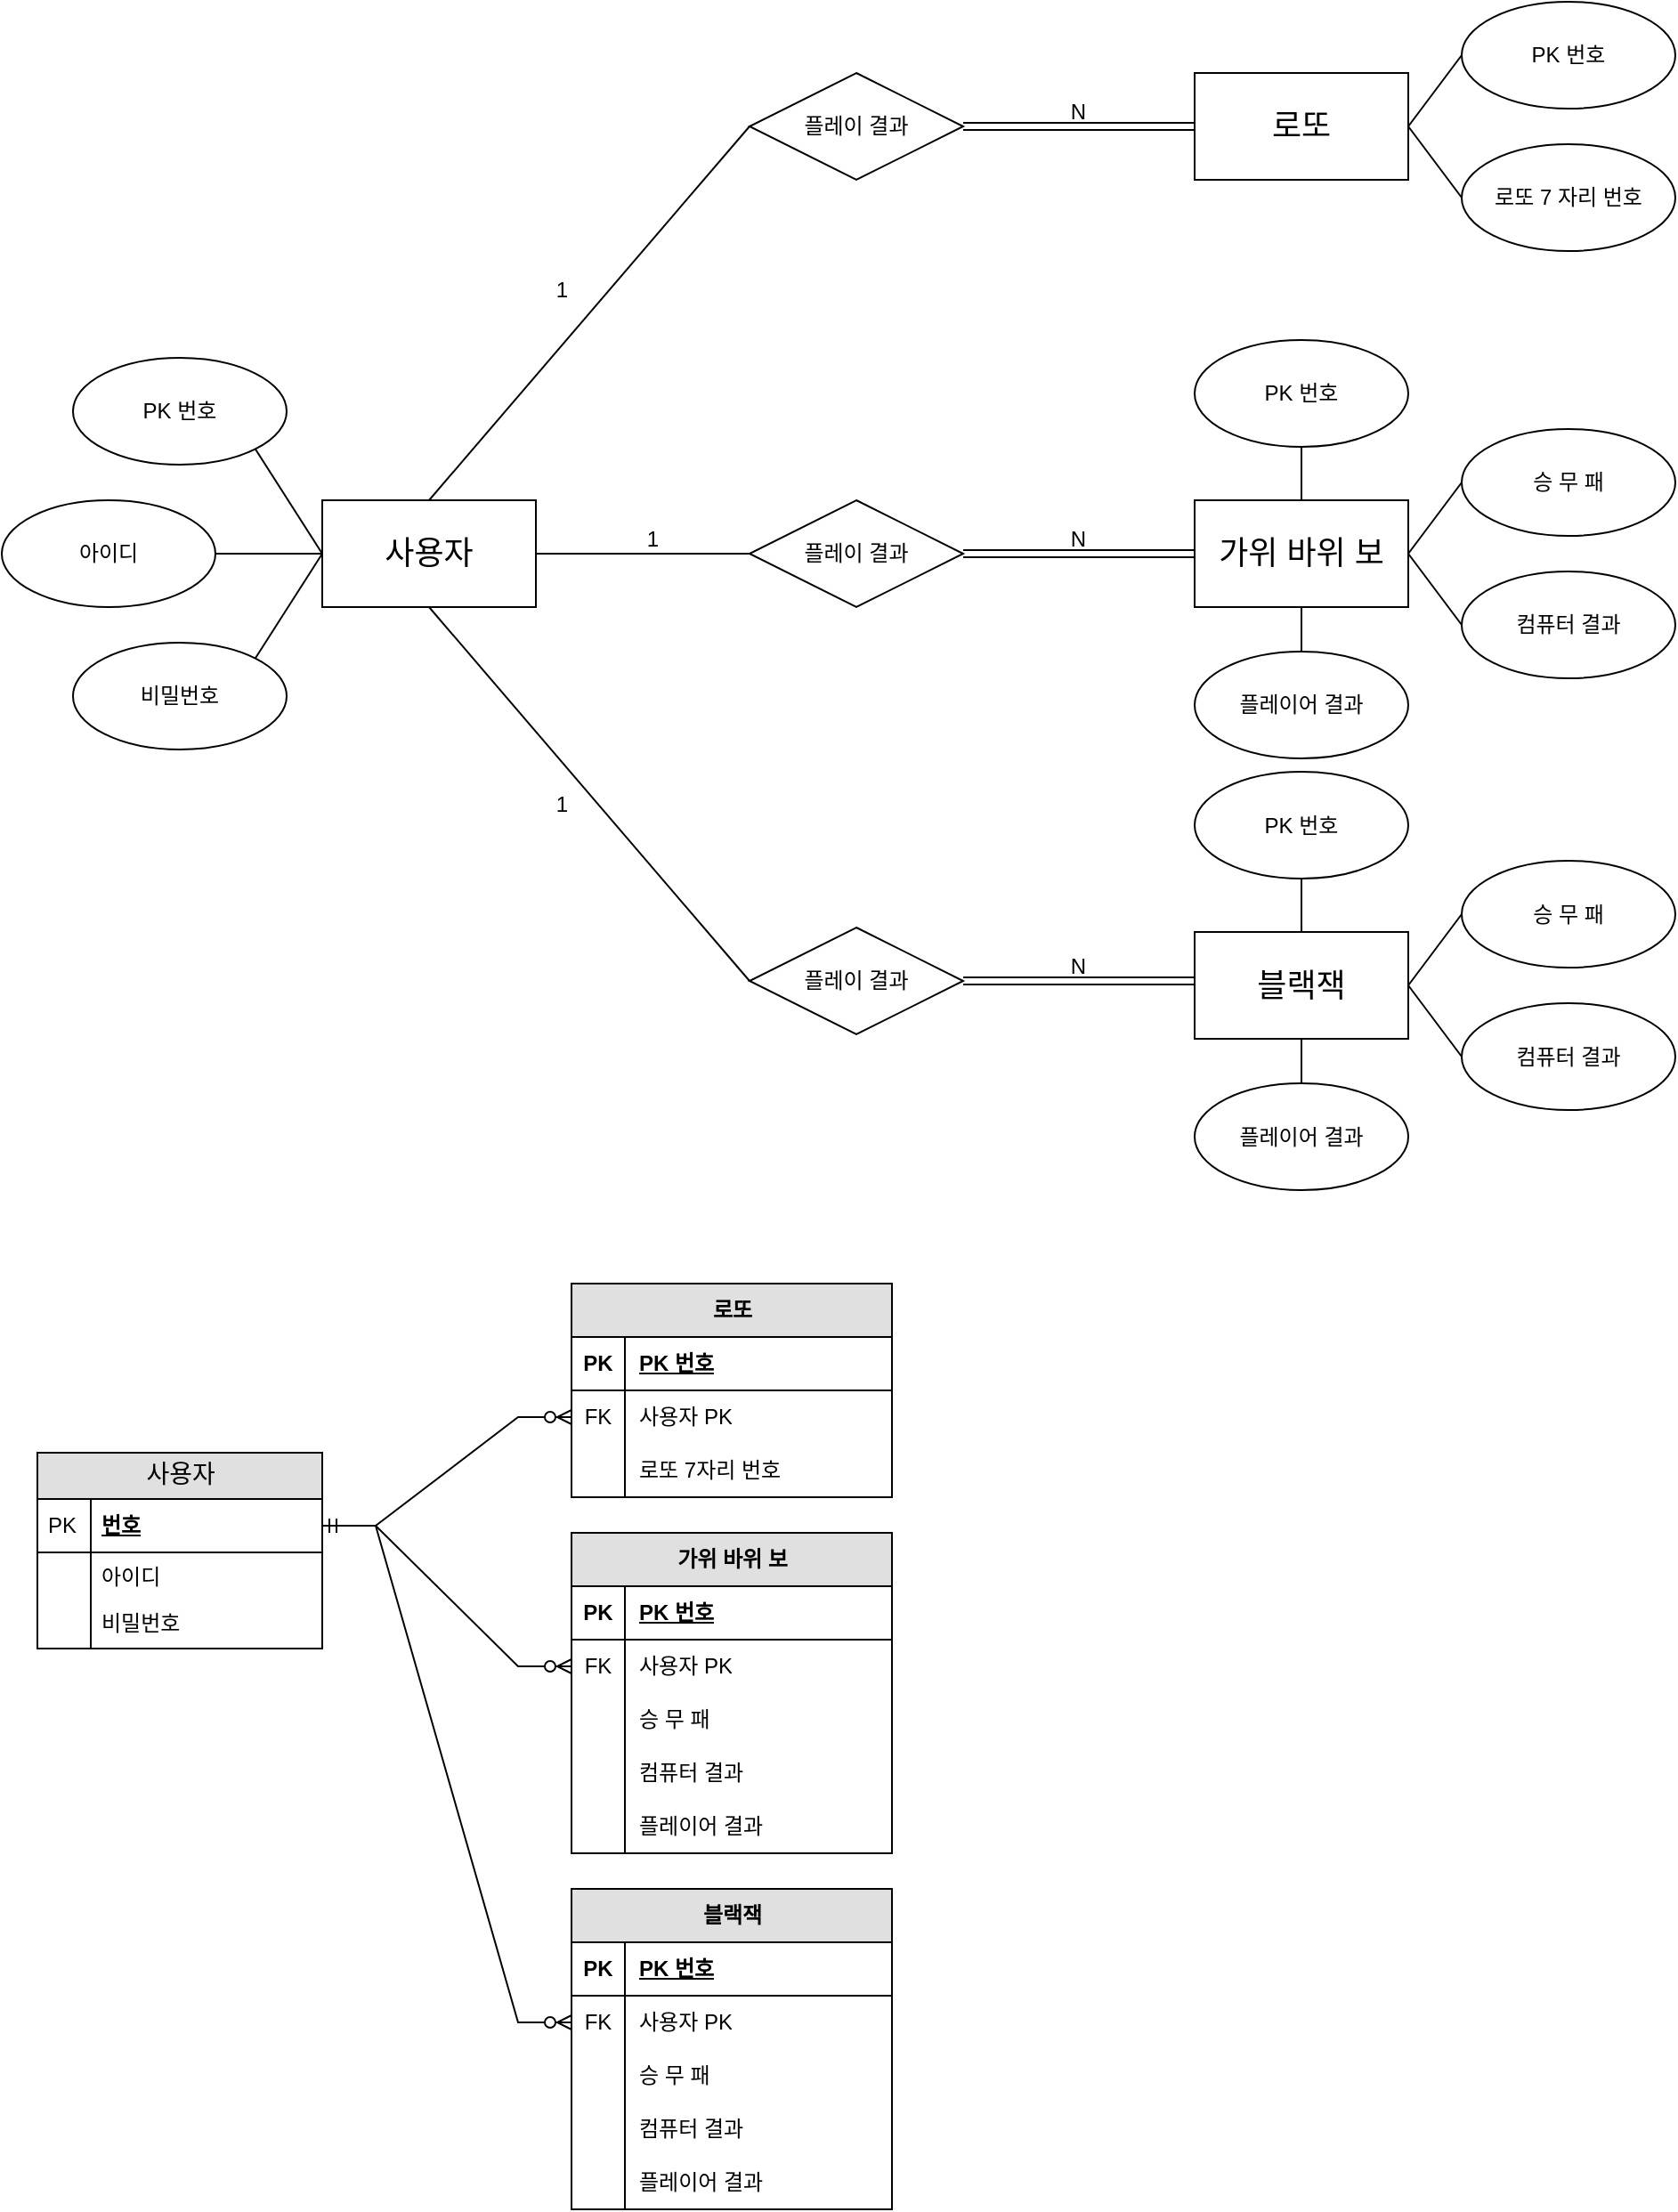 <mxfile version="26.0.16">
  <diagram name="Page-1" id="e56a1550-8fbb-45ad-956c-1786394a9013">
    <mxGraphModel dx="2963" dy="1637" grid="1" gridSize="10" guides="1" tooltips="1" connect="1" arrows="1" fold="1" page="1" pageScale="1" pageWidth="1100" pageHeight="850" background="none" math="0" shadow="0">
      <root>
        <mxCell id="0" />
        <mxCell id="1" parent="0" />
        <mxCell id="2e49270ec7c68f3f-30" value="사용자" style="swimlane;html=1;fontStyle=0;childLayout=stackLayout;horizontal=1;startSize=26;fillColor=#e0e0e0;horizontalStack=0;resizeParent=1;resizeLast=0;collapsible=1;marginBottom=0;swimlaneFillColor=#ffffff;align=center;rounded=0;shadow=0;comic=0;labelBackgroundColor=none;strokeWidth=1;fontFamily=Verdana;fontSize=14" parent="1" vertex="1">
          <mxGeometry x="80" y="895" width="160" height="110" as="geometry" />
        </mxCell>
        <mxCell id="2e49270ec7c68f3f-31" value="번호" style="shape=partialRectangle;top=0;left=0;right=0;bottom=1;html=1;align=left;verticalAlign=middle;fillColor=none;spacingLeft=34;spacingRight=4;whiteSpace=wrap;overflow=hidden;rotatable=0;points=[[0,0.5],[1,0.5]];portConstraint=eastwest;dropTarget=0;fontStyle=5;" parent="2e49270ec7c68f3f-30" vertex="1">
          <mxGeometry y="26" width="160" height="30" as="geometry" />
        </mxCell>
        <mxCell id="2e49270ec7c68f3f-32" value="PK" style="shape=partialRectangle;top=0;left=0;bottom=0;html=1;fillColor=none;align=left;verticalAlign=middle;spacingLeft=4;spacingRight=4;whiteSpace=wrap;overflow=hidden;rotatable=0;points=[];portConstraint=eastwest;part=1;" parent="2e49270ec7c68f3f-31" vertex="1" connectable="0">
          <mxGeometry width="30" height="30" as="geometry" />
        </mxCell>
        <mxCell id="2e49270ec7c68f3f-33" value="아이디" style="shape=partialRectangle;top=0;left=0;right=0;bottom=0;html=1;align=left;verticalAlign=top;fillColor=none;spacingLeft=34;spacingRight=4;whiteSpace=wrap;overflow=hidden;rotatable=0;points=[[0,0.5],[1,0.5]];portConstraint=eastwest;dropTarget=0;" parent="2e49270ec7c68f3f-30" vertex="1">
          <mxGeometry y="56" width="160" height="26" as="geometry" />
        </mxCell>
        <mxCell id="2e49270ec7c68f3f-34" value="" style="shape=partialRectangle;top=0;left=0;bottom=0;html=1;fillColor=none;align=left;verticalAlign=top;spacingLeft=4;spacingRight=4;whiteSpace=wrap;overflow=hidden;rotatable=0;points=[];portConstraint=eastwest;part=1;" parent="2e49270ec7c68f3f-33" vertex="1" connectable="0">
          <mxGeometry width="30" height="26" as="geometry" />
        </mxCell>
        <mxCell id="2e49270ec7c68f3f-35" value="비밀번호" style="shape=partialRectangle;top=0;left=0;right=0;bottom=0;html=1;align=left;verticalAlign=top;fillColor=none;spacingLeft=34;spacingRight=4;whiteSpace=wrap;overflow=hidden;rotatable=0;points=[[0,0.5],[1,0.5]];portConstraint=eastwest;dropTarget=0;" parent="2e49270ec7c68f3f-30" vertex="1">
          <mxGeometry y="82" width="160" height="28" as="geometry" />
        </mxCell>
        <mxCell id="2e49270ec7c68f3f-36" value="" style="shape=partialRectangle;top=0;left=0;bottom=0;html=1;fillColor=none;align=left;verticalAlign=top;spacingLeft=4;spacingRight=4;whiteSpace=wrap;overflow=hidden;rotatable=0;points=[];portConstraint=eastwest;part=1;" parent="2e49270ec7c68f3f-35" vertex="1" connectable="0">
          <mxGeometry width="30" height="28" as="geometry" />
        </mxCell>
        <mxCell id="hKgHIx_dPimOMwcdA51c-3" value="&lt;font style=&quot;font-size: 18px;&quot;&gt;사용자&lt;/font&gt;" style="rounded=0;whiteSpace=wrap;html=1;" vertex="1" parent="1">
          <mxGeometry x="240" y="360" width="120" height="60" as="geometry" />
        </mxCell>
        <mxCell id="hKgHIx_dPimOMwcdA51c-4" value="&lt;font style=&quot;font-size: 18px;&quot;&gt;가위 바위 보&lt;/font&gt;" style="rounded=0;whiteSpace=wrap;html=1;" vertex="1" parent="1">
          <mxGeometry x="730" y="360" width="120" height="60" as="geometry" />
        </mxCell>
        <mxCell id="hKgHIx_dPimOMwcdA51c-5" value="&lt;font style=&quot;font-size: 18px;&quot;&gt;로또&lt;/font&gt;" style="rounded=0;whiteSpace=wrap;html=1;" vertex="1" parent="1">
          <mxGeometry x="730" y="120" width="120" height="60" as="geometry" />
        </mxCell>
        <mxCell id="hKgHIx_dPimOMwcdA51c-7" value="플레이 결과" style="rhombus;whiteSpace=wrap;html=1;" vertex="1" parent="1">
          <mxGeometry x="480" y="120" width="120" height="60" as="geometry" />
        </mxCell>
        <mxCell id="hKgHIx_dPimOMwcdA51c-8" value="플레이 결과" style="rhombus;whiteSpace=wrap;html=1;" vertex="1" parent="1">
          <mxGeometry x="480" y="360" width="120" height="60" as="geometry" />
        </mxCell>
        <mxCell id="hKgHIx_dPimOMwcdA51c-9" value="플레이 결과" style="rhombus;whiteSpace=wrap;html=1;" vertex="1" parent="1">
          <mxGeometry x="480" y="600" width="120" height="60" as="geometry" />
        </mxCell>
        <mxCell id="hKgHIx_dPimOMwcdA51c-19" value="아이디" style="ellipse;whiteSpace=wrap;html=1;" vertex="1" parent="1">
          <mxGeometry x="60" y="360" width="120" height="60" as="geometry" />
        </mxCell>
        <mxCell id="hKgHIx_dPimOMwcdA51c-20" value="비밀번호" style="ellipse;whiteSpace=wrap;html=1;" vertex="1" parent="1">
          <mxGeometry x="100" y="440" width="120" height="60" as="geometry" />
        </mxCell>
        <mxCell id="hKgHIx_dPimOMwcdA51c-21" value="" style="endArrow=none;html=1;rounded=0;entryX=1;entryY=0.5;entryDx=0;entryDy=0;exitX=0;exitY=0.5;exitDx=0;exitDy=0;" edge="1" parent="1" source="hKgHIx_dPimOMwcdA51c-3" target="hKgHIx_dPimOMwcdA51c-19">
          <mxGeometry width="50" height="50" relative="1" as="geometry">
            <mxPoint x="230" y="390" as="sourcePoint" />
            <mxPoint x="610" y="400" as="targetPoint" />
          </mxGeometry>
        </mxCell>
        <mxCell id="hKgHIx_dPimOMwcdA51c-22" value="" style="endArrow=none;html=1;rounded=0;entryX=1;entryY=0;entryDx=0;entryDy=0;exitX=0;exitY=0.5;exitDx=0;exitDy=0;" edge="1" parent="1" source="hKgHIx_dPimOMwcdA51c-3" target="hKgHIx_dPimOMwcdA51c-20">
          <mxGeometry width="50" height="50" relative="1" as="geometry">
            <mxPoint x="250" y="400" as="sourcePoint" />
            <mxPoint x="202" y="381" as="targetPoint" />
          </mxGeometry>
        </mxCell>
        <mxCell id="hKgHIx_dPimOMwcdA51c-24" value="PK 번호" style="ellipse;whiteSpace=wrap;html=1;" vertex="1" parent="1">
          <mxGeometry x="100" y="280" width="120" height="60" as="geometry" />
        </mxCell>
        <mxCell id="hKgHIx_dPimOMwcdA51c-25" value="" style="endArrow=none;html=1;rounded=0;entryX=1;entryY=1;entryDx=0;entryDy=0;" edge="1" parent="1" target="hKgHIx_dPimOMwcdA51c-24">
          <mxGeometry width="50" height="50" relative="1" as="geometry">
            <mxPoint x="240" y="390" as="sourcePoint" />
            <mxPoint x="650" y="320" as="targetPoint" />
          </mxGeometry>
        </mxCell>
        <mxCell id="hKgHIx_dPimOMwcdA51c-27" value="로또 7 자리 번호" style="ellipse;whiteSpace=wrap;html=1;" vertex="1" parent="1">
          <mxGeometry x="880" y="160" width="120" height="60" as="geometry" />
        </mxCell>
        <mxCell id="hKgHIx_dPimOMwcdA51c-28" value="PK 번호" style="ellipse;whiteSpace=wrap;html=1;" vertex="1" parent="1">
          <mxGeometry x="880" y="80" width="120" height="60" as="geometry" />
        </mxCell>
        <mxCell id="hKgHIx_dPimOMwcdA51c-29" value="" style="endArrow=none;html=1;rounded=0;exitX=1;exitY=0.5;exitDx=0;exitDy=0;entryX=0;entryY=0.5;entryDx=0;entryDy=0;" edge="1" parent="1" source="hKgHIx_dPimOMwcdA51c-3" target="hKgHIx_dPimOMwcdA51c-8">
          <mxGeometry relative="1" as="geometry">
            <mxPoint x="450" y="410" as="sourcePoint" />
            <mxPoint x="610" y="410" as="targetPoint" />
          </mxGeometry>
        </mxCell>
        <mxCell id="hKgHIx_dPimOMwcdA51c-30" value="1" style="resizable=0;html=1;whiteSpace=wrap;align=right;verticalAlign=bottom;" connectable="0" vertex="1" parent="hKgHIx_dPimOMwcdA51c-29">
          <mxGeometry x="1" relative="1" as="geometry">
            <mxPoint x="-50" as="offset" />
          </mxGeometry>
        </mxCell>
        <mxCell id="hKgHIx_dPimOMwcdA51c-31" value="" style="endArrow=none;html=1;rounded=0;exitX=0.5;exitY=1;exitDx=0;exitDy=0;entryX=0;entryY=0.5;entryDx=0;entryDy=0;" edge="1" parent="1" source="hKgHIx_dPimOMwcdA51c-3" target="hKgHIx_dPimOMwcdA51c-9">
          <mxGeometry relative="1" as="geometry">
            <mxPoint x="370" y="400" as="sourcePoint" />
            <mxPoint x="490" y="400" as="targetPoint" />
          </mxGeometry>
        </mxCell>
        <mxCell id="hKgHIx_dPimOMwcdA51c-32" value="1" style="resizable=0;html=1;whiteSpace=wrap;align=right;verticalAlign=bottom;" connectable="0" vertex="1" parent="hKgHIx_dPimOMwcdA51c-31">
          <mxGeometry x="1" relative="1" as="geometry">
            <mxPoint x="-100" y="-90" as="offset" />
          </mxGeometry>
        </mxCell>
        <mxCell id="hKgHIx_dPimOMwcdA51c-33" value="" style="endArrow=none;html=1;rounded=0;exitX=0.5;exitY=0;exitDx=0;exitDy=0;entryX=0;entryY=0.5;entryDx=0;entryDy=0;" edge="1" parent="1" source="hKgHIx_dPimOMwcdA51c-3" target="hKgHIx_dPimOMwcdA51c-7">
          <mxGeometry relative="1" as="geometry">
            <mxPoint x="380" y="410" as="sourcePoint" />
            <mxPoint x="500" y="410" as="targetPoint" />
          </mxGeometry>
        </mxCell>
        <mxCell id="hKgHIx_dPimOMwcdA51c-34" value="1" style="resizable=0;html=1;whiteSpace=wrap;align=right;verticalAlign=bottom;" connectable="0" vertex="1" parent="hKgHIx_dPimOMwcdA51c-33">
          <mxGeometry x="1" relative="1" as="geometry">
            <mxPoint x="-100" y="100" as="offset" />
          </mxGeometry>
        </mxCell>
        <mxCell id="hKgHIx_dPimOMwcdA51c-35" value="" style="shape=link;html=1;rounded=0;exitX=1;exitY=0.5;exitDx=0;exitDy=0;entryX=0;entryY=0.5;entryDx=0;entryDy=0;" edge="1" parent="1" source="hKgHIx_dPimOMwcdA51c-7" target="hKgHIx_dPimOMwcdA51c-5">
          <mxGeometry relative="1" as="geometry">
            <mxPoint x="600" y="150" as="sourcePoint" />
            <mxPoint x="760" y="150" as="targetPoint" />
          </mxGeometry>
        </mxCell>
        <mxCell id="hKgHIx_dPimOMwcdA51c-36" value="N" style="resizable=0;html=1;whiteSpace=wrap;align=right;verticalAlign=bottom;" connectable="0" vertex="1" parent="hKgHIx_dPimOMwcdA51c-35">
          <mxGeometry x="1" relative="1" as="geometry">
            <mxPoint x="-60" as="offset" />
          </mxGeometry>
        </mxCell>
        <mxCell id="hKgHIx_dPimOMwcdA51c-37" value="" style="shape=link;html=1;rounded=0;exitX=1;exitY=0.5;exitDx=0;exitDy=0;entryX=0;entryY=0.5;entryDx=0;entryDy=0;" edge="1" parent="1" source="hKgHIx_dPimOMwcdA51c-8" target="hKgHIx_dPimOMwcdA51c-4">
          <mxGeometry relative="1" as="geometry">
            <mxPoint x="610" y="160" as="sourcePoint" />
            <mxPoint x="740" y="160" as="targetPoint" />
          </mxGeometry>
        </mxCell>
        <mxCell id="hKgHIx_dPimOMwcdA51c-38" value="N" style="resizable=0;html=1;whiteSpace=wrap;align=right;verticalAlign=bottom;" connectable="0" vertex="1" parent="hKgHIx_dPimOMwcdA51c-37">
          <mxGeometry x="1" relative="1" as="geometry">
            <mxPoint x="-60" as="offset" />
          </mxGeometry>
        </mxCell>
        <mxCell id="hKgHIx_dPimOMwcdA51c-39" value="" style="shape=link;html=1;rounded=0;exitX=1;exitY=0.5;exitDx=0;exitDy=0;entryX=0;entryY=0.5;entryDx=0;entryDy=0;" edge="1" parent="1" source="hKgHIx_dPimOMwcdA51c-9">
          <mxGeometry relative="1" as="geometry">
            <mxPoint x="620" y="170" as="sourcePoint" />
            <mxPoint x="730" y="630" as="targetPoint" />
          </mxGeometry>
        </mxCell>
        <mxCell id="hKgHIx_dPimOMwcdA51c-40" value="N" style="resizable=0;html=1;whiteSpace=wrap;align=right;verticalAlign=bottom;" connectable="0" vertex="1" parent="hKgHIx_dPimOMwcdA51c-39">
          <mxGeometry x="1" relative="1" as="geometry">
            <mxPoint x="-60" as="offset" />
          </mxGeometry>
        </mxCell>
        <mxCell id="hKgHIx_dPimOMwcdA51c-42" value="" style="endArrow=none;html=1;rounded=0;entryX=0;entryY=0.5;entryDx=0;entryDy=0;exitX=1;exitY=0.5;exitDx=0;exitDy=0;" edge="1" parent="1" source="hKgHIx_dPimOMwcdA51c-5" target="hKgHIx_dPimOMwcdA51c-28">
          <mxGeometry width="50" height="50" relative="1" as="geometry">
            <mxPoint x="858" y="289" as="sourcePoint" />
            <mxPoint x="820" y="230" as="targetPoint" />
          </mxGeometry>
        </mxCell>
        <mxCell id="hKgHIx_dPimOMwcdA51c-43" value="" style="endArrow=none;html=1;rounded=0;entryX=0;entryY=0.5;entryDx=0;entryDy=0;exitX=1;exitY=0.5;exitDx=0;exitDy=0;" edge="1" parent="1" source="hKgHIx_dPimOMwcdA51c-5" target="hKgHIx_dPimOMwcdA51c-27">
          <mxGeometry width="50" height="50" relative="1" as="geometry">
            <mxPoint x="860" y="160" as="sourcePoint" />
            <mxPoint x="890" y="130" as="targetPoint" />
          </mxGeometry>
        </mxCell>
        <mxCell id="hKgHIx_dPimOMwcdA51c-44" value="PK 번호" style="ellipse;whiteSpace=wrap;html=1;" vertex="1" parent="1">
          <mxGeometry x="730" y="270" width="120" height="60" as="geometry" />
        </mxCell>
        <mxCell id="hKgHIx_dPimOMwcdA51c-45" value="컴퓨터 결과" style="ellipse;whiteSpace=wrap;html=1;" vertex="1" parent="1">
          <mxGeometry x="880" y="400" width="120" height="60" as="geometry" />
        </mxCell>
        <mxCell id="hKgHIx_dPimOMwcdA51c-46" value="플레이어 결과" style="ellipse;whiteSpace=wrap;html=1;" vertex="1" parent="1">
          <mxGeometry x="730" y="445" width="120" height="60" as="geometry" />
        </mxCell>
        <mxCell id="hKgHIx_dPimOMwcdA51c-47" value="승 무 패" style="ellipse;whiteSpace=wrap;html=1;" vertex="1" parent="1">
          <mxGeometry x="880" y="320" width="120" height="60" as="geometry" />
        </mxCell>
        <mxCell id="hKgHIx_dPimOMwcdA51c-48" value="" style="endArrow=none;html=1;rounded=0;" edge="1" parent="1">
          <mxGeometry width="50" height="50" relative="1" as="geometry">
            <mxPoint x="790" y="330" as="sourcePoint" />
            <mxPoint x="790" y="360" as="targetPoint" />
          </mxGeometry>
        </mxCell>
        <mxCell id="hKgHIx_dPimOMwcdA51c-49" value="" style="endArrow=none;html=1;rounded=0;entryX=1;entryY=0.5;entryDx=0;entryDy=0;exitX=0;exitY=0.5;exitDx=0;exitDy=0;" edge="1" parent="1" source="hKgHIx_dPimOMwcdA51c-47" target="hKgHIx_dPimOMwcdA51c-4">
          <mxGeometry width="50" height="50" relative="1" as="geometry">
            <mxPoint x="870" y="260" as="sourcePoint" />
            <mxPoint x="900" y="300" as="targetPoint" />
          </mxGeometry>
        </mxCell>
        <mxCell id="hKgHIx_dPimOMwcdA51c-50" value="" style="endArrow=none;html=1;rounded=0;entryX=1;entryY=0.5;entryDx=0;entryDy=0;exitX=0;exitY=0.5;exitDx=0;exitDy=0;" edge="1" parent="1" source="hKgHIx_dPimOMwcdA51c-45" target="hKgHIx_dPimOMwcdA51c-4">
          <mxGeometry width="50" height="50" relative="1" as="geometry">
            <mxPoint x="890" y="360" as="sourcePoint" />
            <mxPoint x="860" y="400" as="targetPoint" />
          </mxGeometry>
        </mxCell>
        <mxCell id="hKgHIx_dPimOMwcdA51c-51" value="" style="endArrow=none;html=1;rounded=0;entryX=0.5;entryY=1;entryDx=0;entryDy=0;exitX=0.5;exitY=0;exitDx=0;exitDy=0;" edge="1" parent="1" source="hKgHIx_dPimOMwcdA51c-46" target="hKgHIx_dPimOMwcdA51c-4">
          <mxGeometry width="50" height="50" relative="1" as="geometry">
            <mxPoint x="900" y="370" as="sourcePoint" />
            <mxPoint x="870" y="410" as="targetPoint" />
          </mxGeometry>
        </mxCell>
        <mxCell id="hKgHIx_dPimOMwcdA51c-52" value="&lt;font style=&quot;font-size: 18px;&quot;&gt;블랙잭&lt;/font&gt;" style="rounded=0;whiteSpace=wrap;html=1;" vertex="1" parent="1">
          <mxGeometry x="730" y="602.5" width="120" height="60" as="geometry" />
        </mxCell>
        <mxCell id="hKgHIx_dPimOMwcdA51c-53" value="PK 번호" style="ellipse;whiteSpace=wrap;html=1;" vertex="1" parent="1">
          <mxGeometry x="730" y="512.5" width="120" height="60" as="geometry" />
        </mxCell>
        <mxCell id="hKgHIx_dPimOMwcdA51c-54" value="컴퓨터 결과" style="ellipse;whiteSpace=wrap;html=1;" vertex="1" parent="1">
          <mxGeometry x="880" y="642.5" width="120" height="60" as="geometry" />
        </mxCell>
        <mxCell id="hKgHIx_dPimOMwcdA51c-55" value="플레이어 결과" style="ellipse;whiteSpace=wrap;html=1;" vertex="1" parent="1">
          <mxGeometry x="730" y="687.5" width="120" height="60" as="geometry" />
        </mxCell>
        <mxCell id="hKgHIx_dPimOMwcdA51c-56" value="승 무 패" style="ellipse;whiteSpace=wrap;html=1;" vertex="1" parent="1">
          <mxGeometry x="880" y="562.5" width="120" height="60" as="geometry" />
        </mxCell>
        <mxCell id="hKgHIx_dPimOMwcdA51c-57" value="" style="endArrow=none;html=1;rounded=0;" edge="1" parent="1">
          <mxGeometry width="50" height="50" relative="1" as="geometry">
            <mxPoint x="790" y="572.5" as="sourcePoint" />
            <mxPoint x="790" y="602.5" as="targetPoint" />
          </mxGeometry>
        </mxCell>
        <mxCell id="hKgHIx_dPimOMwcdA51c-58" value="" style="endArrow=none;html=1;rounded=0;entryX=1;entryY=0.5;entryDx=0;entryDy=0;exitX=0;exitY=0.5;exitDx=0;exitDy=0;" edge="1" parent="1" source="hKgHIx_dPimOMwcdA51c-56" target="hKgHIx_dPimOMwcdA51c-52">
          <mxGeometry width="50" height="50" relative="1" as="geometry">
            <mxPoint x="870" y="502.5" as="sourcePoint" />
            <mxPoint x="900" y="542.5" as="targetPoint" />
          </mxGeometry>
        </mxCell>
        <mxCell id="hKgHIx_dPimOMwcdA51c-59" value="" style="endArrow=none;html=1;rounded=0;entryX=1;entryY=0.5;entryDx=0;entryDy=0;exitX=0;exitY=0.5;exitDx=0;exitDy=0;" edge="1" parent="1" source="hKgHIx_dPimOMwcdA51c-54" target="hKgHIx_dPimOMwcdA51c-52">
          <mxGeometry width="50" height="50" relative="1" as="geometry">
            <mxPoint x="890" y="602.5" as="sourcePoint" />
            <mxPoint x="860" y="642.5" as="targetPoint" />
          </mxGeometry>
        </mxCell>
        <mxCell id="hKgHIx_dPimOMwcdA51c-60" value="" style="endArrow=none;html=1;rounded=0;entryX=0.5;entryY=1;entryDx=0;entryDy=0;exitX=0.5;exitY=0;exitDx=0;exitDy=0;" edge="1" parent="1" source="hKgHIx_dPimOMwcdA51c-55" target="hKgHIx_dPimOMwcdA51c-52">
          <mxGeometry width="50" height="50" relative="1" as="geometry">
            <mxPoint x="900" y="612.5" as="sourcePoint" />
            <mxPoint x="870" y="652.5" as="targetPoint" />
          </mxGeometry>
        </mxCell>
        <mxCell id="hKgHIx_dPimOMwcdA51c-61" value="" style="edgeStyle=entityRelationEdgeStyle;fontSize=12;html=1;endArrow=ERzeroToMany;startArrow=ERmandOne;rounded=0;exitX=1;exitY=0.5;exitDx=0;exitDy=0;entryX=0;entryY=0.5;entryDx=0;entryDy=0;" edge="1" parent="1" source="2e49270ec7c68f3f-31" target="hKgHIx_dPimOMwcdA51c-72">
          <mxGeometry width="100" height="100" relative="1" as="geometry">
            <mxPoint x="550" y="990" as="sourcePoint" />
            <mxPoint x="360" y="840" as="targetPoint" />
          </mxGeometry>
        </mxCell>
        <mxCell id="hKgHIx_dPimOMwcdA51c-68" value="로또" style="shape=table;startSize=30;container=1;collapsible=1;childLayout=tableLayout;fixedRows=1;rowLines=0;fontStyle=1;align=center;resizeLast=1;html=1;fillColor=#E0E0E0;" vertex="1" parent="1">
          <mxGeometry x="380" y="800" width="180" height="120" as="geometry" />
        </mxCell>
        <mxCell id="hKgHIx_dPimOMwcdA51c-69" value="" style="shape=tableRow;horizontal=0;startSize=0;swimlaneHead=0;swimlaneBody=0;fillColor=none;collapsible=0;dropTarget=0;points=[[0,0.5],[1,0.5]];portConstraint=eastwest;top=0;left=0;right=0;bottom=1;" vertex="1" parent="hKgHIx_dPimOMwcdA51c-68">
          <mxGeometry y="30" width="180" height="30" as="geometry" />
        </mxCell>
        <mxCell id="hKgHIx_dPimOMwcdA51c-70" value="PK" style="shape=partialRectangle;connectable=0;fillColor=none;top=0;left=0;bottom=0;right=0;fontStyle=1;overflow=hidden;whiteSpace=wrap;html=1;" vertex="1" parent="hKgHIx_dPimOMwcdA51c-69">
          <mxGeometry width="30" height="30" as="geometry">
            <mxRectangle width="30" height="30" as="alternateBounds" />
          </mxGeometry>
        </mxCell>
        <mxCell id="hKgHIx_dPimOMwcdA51c-71" value="PK 번호" style="shape=partialRectangle;connectable=0;fillColor=none;top=0;left=0;bottom=0;right=0;align=left;spacingLeft=6;fontStyle=5;overflow=hidden;whiteSpace=wrap;html=1;" vertex="1" parent="hKgHIx_dPimOMwcdA51c-69">
          <mxGeometry x="30" width="150" height="30" as="geometry">
            <mxRectangle width="150" height="30" as="alternateBounds" />
          </mxGeometry>
        </mxCell>
        <mxCell id="hKgHIx_dPimOMwcdA51c-72" value="" style="shape=tableRow;horizontal=0;startSize=0;swimlaneHead=0;swimlaneBody=0;fillColor=none;collapsible=0;dropTarget=0;points=[[0,0.5],[1,0.5]];portConstraint=eastwest;top=0;left=0;right=0;bottom=0;" vertex="1" parent="hKgHIx_dPimOMwcdA51c-68">
          <mxGeometry y="60" width="180" height="30" as="geometry" />
        </mxCell>
        <mxCell id="hKgHIx_dPimOMwcdA51c-73" value="FK" style="shape=partialRectangle;connectable=0;fillColor=none;top=0;left=0;bottom=0;right=0;editable=1;overflow=hidden;whiteSpace=wrap;html=1;" vertex="1" parent="hKgHIx_dPimOMwcdA51c-72">
          <mxGeometry width="30" height="30" as="geometry">
            <mxRectangle width="30" height="30" as="alternateBounds" />
          </mxGeometry>
        </mxCell>
        <mxCell id="hKgHIx_dPimOMwcdA51c-74" value="사용자 PK" style="shape=partialRectangle;connectable=0;fillColor=none;top=0;left=0;bottom=0;right=0;align=left;spacingLeft=6;overflow=hidden;whiteSpace=wrap;html=1;" vertex="1" parent="hKgHIx_dPimOMwcdA51c-72">
          <mxGeometry x="30" width="150" height="30" as="geometry">
            <mxRectangle width="150" height="30" as="alternateBounds" />
          </mxGeometry>
        </mxCell>
        <mxCell id="hKgHIx_dPimOMwcdA51c-75" value="" style="shape=tableRow;horizontal=0;startSize=0;swimlaneHead=0;swimlaneBody=0;fillColor=none;collapsible=0;dropTarget=0;points=[[0,0.5],[1,0.5]];portConstraint=eastwest;top=0;left=0;right=0;bottom=0;" vertex="1" parent="hKgHIx_dPimOMwcdA51c-68">
          <mxGeometry y="90" width="180" height="30" as="geometry" />
        </mxCell>
        <mxCell id="hKgHIx_dPimOMwcdA51c-76" value="" style="shape=partialRectangle;connectable=0;fillColor=none;top=0;left=0;bottom=0;right=0;editable=1;overflow=hidden;whiteSpace=wrap;html=1;" vertex="1" parent="hKgHIx_dPimOMwcdA51c-75">
          <mxGeometry width="30" height="30" as="geometry">
            <mxRectangle width="30" height="30" as="alternateBounds" />
          </mxGeometry>
        </mxCell>
        <mxCell id="hKgHIx_dPimOMwcdA51c-77" value="로또 7자리 번호" style="shape=partialRectangle;connectable=0;fillColor=none;top=0;left=0;bottom=0;right=0;align=left;spacingLeft=6;overflow=hidden;whiteSpace=wrap;html=1;" vertex="1" parent="hKgHIx_dPimOMwcdA51c-75">
          <mxGeometry x="30" width="150" height="30" as="geometry">
            <mxRectangle width="150" height="30" as="alternateBounds" />
          </mxGeometry>
        </mxCell>
        <mxCell id="hKgHIx_dPimOMwcdA51c-91" value="가위 바위 보" style="shape=table;startSize=30;container=1;collapsible=1;childLayout=tableLayout;fixedRows=1;rowLines=0;fontStyle=1;align=center;resizeLast=1;html=1;fillColor=#E0E0E0;" vertex="1" parent="1">
          <mxGeometry x="380" y="940" width="180" height="180" as="geometry" />
        </mxCell>
        <mxCell id="hKgHIx_dPimOMwcdA51c-92" value="" style="shape=tableRow;horizontal=0;startSize=0;swimlaneHead=0;swimlaneBody=0;fillColor=none;collapsible=0;dropTarget=0;points=[[0,0.5],[1,0.5]];portConstraint=eastwest;top=0;left=0;right=0;bottom=1;" vertex="1" parent="hKgHIx_dPimOMwcdA51c-91">
          <mxGeometry y="30" width="180" height="30" as="geometry" />
        </mxCell>
        <mxCell id="hKgHIx_dPimOMwcdA51c-93" value="PK" style="shape=partialRectangle;connectable=0;fillColor=none;top=0;left=0;bottom=0;right=0;fontStyle=1;overflow=hidden;whiteSpace=wrap;html=1;" vertex="1" parent="hKgHIx_dPimOMwcdA51c-92">
          <mxGeometry width="30" height="30" as="geometry">
            <mxRectangle width="30" height="30" as="alternateBounds" />
          </mxGeometry>
        </mxCell>
        <mxCell id="hKgHIx_dPimOMwcdA51c-94" value="PK 번호" style="shape=partialRectangle;connectable=0;fillColor=none;top=0;left=0;bottom=0;right=0;align=left;spacingLeft=6;fontStyle=5;overflow=hidden;whiteSpace=wrap;html=1;" vertex="1" parent="hKgHIx_dPimOMwcdA51c-92">
          <mxGeometry x="30" width="150" height="30" as="geometry">
            <mxRectangle width="150" height="30" as="alternateBounds" />
          </mxGeometry>
        </mxCell>
        <mxCell id="hKgHIx_dPimOMwcdA51c-95" value="" style="shape=tableRow;horizontal=0;startSize=0;swimlaneHead=0;swimlaneBody=0;fillColor=none;collapsible=0;dropTarget=0;points=[[0,0.5],[1,0.5]];portConstraint=eastwest;top=0;left=0;right=0;bottom=0;" vertex="1" parent="hKgHIx_dPimOMwcdA51c-91">
          <mxGeometry y="60" width="180" height="30" as="geometry" />
        </mxCell>
        <mxCell id="hKgHIx_dPimOMwcdA51c-96" value="FK" style="shape=partialRectangle;connectable=0;fillColor=none;top=0;left=0;bottom=0;right=0;editable=1;overflow=hidden;whiteSpace=wrap;html=1;" vertex="1" parent="hKgHIx_dPimOMwcdA51c-95">
          <mxGeometry width="30" height="30" as="geometry">
            <mxRectangle width="30" height="30" as="alternateBounds" />
          </mxGeometry>
        </mxCell>
        <mxCell id="hKgHIx_dPimOMwcdA51c-97" value="사용자 PK" style="shape=partialRectangle;connectable=0;fillColor=none;top=0;left=0;bottom=0;right=0;align=left;spacingLeft=6;overflow=hidden;whiteSpace=wrap;html=1;" vertex="1" parent="hKgHIx_dPimOMwcdA51c-95">
          <mxGeometry x="30" width="150" height="30" as="geometry">
            <mxRectangle width="150" height="30" as="alternateBounds" />
          </mxGeometry>
        </mxCell>
        <mxCell id="hKgHIx_dPimOMwcdA51c-104" value="" style="shape=tableRow;horizontal=0;startSize=0;swimlaneHead=0;swimlaneBody=0;fillColor=none;collapsible=0;dropTarget=0;points=[[0,0.5],[1,0.5]];portConstraint=eastwest;top=0;left=0;right=0;bottom=0;" vertex="1" parent="hKgHIx_dPimOMwcdA51c-91">
          <mxGeometry y="90" width="180" height="30" as="geometry" />
        </mxCell>
        <mxCell id="hKgHIx_dPimOMwcdA51c-105" value="" style="shape=partialRectangle;connectable=0;fillColor=none;top=0;left=0;bottom=0;right=0;editable=1;overflow=hidden;whiteSpace=wrap;html=1;" vertex="1" parent="hKgHIx_dPimOMwcdA51c-104">
          <mxGeometry width="30" height="30" as="geometry">
            <mxRectangle width="30" height="30" as="alternateBounds" />
          </mxGeometry>
        </mxCell>
        <mxCell id="hKgHIx_dPimOMwcdA51c-106" value="승 무 패" style="shape=partialRectangle;connectable=0;fillColor=none;top=0;left=0;bottom=0;right=0;align=left;spacingLeft=6;overflow=hidden;whiteSpace=wrap;html=1;" vertex="1" parent="hKgHIx_dPimOMwcdA51c-104">
          <mxGeometry x="30" width="150" height="30" as="geometry">
            <mxRectangle width="150" height="30" as="alternateBounds" />
          </mxGeometry>
        </mxCell>
        <mxCell id="hKgHIx_dPimOMwcdA51c-107" value="" style="shape=tableRow;horizontal=0;startSize=0;swimlaneHead=0;swimlaneBody=0;fillColor=none;collapsible=0;dropTarget=0;points=[[0,0.5],[1,0.5]];portConstraint=eastwest;top=0;left=0;right=0;bottom=0;" vertex="1" parent="hKgHIx_dPimOMwcdA51c-91">
          <mxGeometry y="120" width="180" height="30" as="geometry" />
        </mxCell>
        <mxCell id="hKgHIx_dPimOMwcdA51c-108" value="" style="shape=partialRectangle;connectable=0;fillColor=none;top=0;left=0;bottom=0;right=0;editable=1;overflow=hidden;whiteSpace=wrap;html=1;" vertex="1" parent="hKgHIx_dPimOMwcdA51c-107">
          <mxGeometry width="30" height="30" as="geometry">
            <mxRectangle width="30" height="30" as="alternateBounds" />
          </mxGeometry>
        </mxCell>
        <mxCell id="hKgHIx_dPimOMwcdA51c-109" value="컴퓨터 결과" style="shape=partialRectangle;connectable=0;fillColor=none;top=0;left=0;bottom=0;right=0;align=left;spacingLeft=6;overflow=hidden;whiteSpace=wrap;html=1;" vertex="1" parent="hKgHIx_dPimOMwcdA51c-107">
          <mxGeometry x="30" width="150" height="30" as="geometry">
            <mxRectangle width="150" height="30" as="alternateBounds" />
          </mxGeometry>
        </mxCell>
        <mxCell id="hKgHIx_dPimOMwcdA51c-98" value="" style="shape=tableRow;horizontal=0;startSize=0;swimlaneHead=0;swimlaneBody=0;fillColor=none;collapsible=0;dropTarget=0;points=[[0,0.5],[1,0.5]];portConstraint=eastwest;top=0;left=0;right=0;bottom=0;" vertex="1" parent="hKgHIx_dPimOMwcdA51c-91">
          <mxGeometry y="150" width="180" height="30" as="geometry" />
        </mxCell>
        <mxCell id="hKgHIx_dPimOMwcdA51c-99" value="" style="shape=partialRectangle;connectable=0;fillColor=none;top=0;left=0;bottom=0;right=0;editable=1;overflow=hidden;whiteSpace=wrap;html=1;" vertex="1" parent="hKgHIx_dPimOMwcdA51c-98">
          <mxGeometry width="30" height="30" as="geometry">
            <mxRectangle width="30" height="30" as="alternateBounds" />
          </mxGeometry>
        </mxCell>
        <mxCell id="hKgHIx_dPimOMwcdA51c-100" value="플레이어 결과" style="shape=partialRectangle;connectable=0;fillColor=none;top=0;left=0;bottom=0;right=0;align=left;spacingLeft=6;overflow=hidden;whiteSpace=wrap;html=1;" vertex="1" parent="hKgHIx_dPimOMwcdA51c-98">
          <mxGeometry x="30" width="150" height="30" as="geometry">
            <mxRectangle width="150" height="30" as="alternateBounds" />
          </mxGeometry>
        </mxCell>
        <mxCell id="hKgHIx_dPimOMwcdA51c-110" value="블랙잭" style="shape=table;startSize=30;container=1;collapsible=1;childLayout=tableLayout;fixedRows=1;rowLines=0;fontStyle=1;align=center;resizeLast=1;html=1;fillColor=#E0E0E0;" vertex="1" parent="1">
          <mxGeometry x="380" y="1140" width="180" height="180" as="geometry" />
        </mxCell>
        <mxCell id="hKgHIx_dPimOMwcdA51c-111" value="" style="shape=tableRow;horizontal=0;startSize=0;swimlaneHead=0;swimlaneBody=0;fillColor=none;collapsible=0;dropTarget=0;points=[[0,0.5],[1,0.5]];portConstraint=eastwest;top=0;left=0;right=0;bottom=1;" vertex="1" parent="hKgHIx_dPimOMwcdA51c-110">
          <mxGeometry y="30" width="180" height="30" as="geometry" />
        </mxCell>
        <mxCell id="hKgHIx_dPimOMwcdA51c-112" value="PK" style="shape=partialRectangle;connectable=0;fillColor=none;top=0;left=0;bottom=0;right=0;fontStyle=1;overflow=hidden;whiteSpace=wrap;html=1;" vertex="1" parent="hKgHIx_dPimOMwcdA51c-111">
          <mxGeometry width="30" height="30" as="geometry">
            <mxRectangle width="30" height="30" as="alternateBounds" />
          </mxGeometry>
        </mxCell>
        <mxCell id="hKgHIx_dPimOMwcdA51c-113" value="PK 번호" style="shape=partialRectangle;connectable=0;fillColor=none;top=0;left=0;bottom=0;right=0;align=left;spacingLeft=6;fontStyle=5;overflow=hidden;whiteSpace=wrap;html=1;" vertex="1" parent="hKgHIx_dPimOMwcdA51c-111">
          <mxGeometry x="30" width="150" height="30" as="geometry">
            <mxRectangle width="150" height="30" as="alternateBounds" />
          </mxGeometry>
        </mxCell>
        <mxCell id="hKgHIx_dPimOMwcdA51c-114" value="" style="shape=tableRow;horizontal=0;startSize=0;swimlaneHead=0;swimlaneBody=0;fillColor=none;collapsible=0;dropTarget=0;points=[[0,0.5],[1,0.5]];portConstraint=eastwest;top=0;left=0;right=0;bottom=0;" vertex="1" parent="hKgHIx_dPimOMwcdA51c-110">
          <mxGeometry y="60" width="180" height="30" as="geometry" />
        </mxCell>
        <mxCell id="hKgHIx_dPimOMwcdA51c-115" value="FK" style="shape=partialRectangle;connectable=0;fillColor=none;top=0;left=0;bottom=0;right=0;editable=1;overflow=hidden;whiteSpace=wrap;html=1;" vertex="1" parent="hKgHIx_dPimOMwcdA51c-114">
          <mxGeometry width="30" height="30" as="geometry">
            <mxRectangle width="30" height="30" as="alternateBounds" />
          </mxGeometry>
        </mxCell>
        <mxCell id="hKgHIx_dPimOMwcdA51c-116" value="사용자 PK" style="shape=partialRectangle;connectable=0;fillColor=none;top=0;left=0;bottom=0;right=0;align=left;spacingLeft=6;overflow=hidden;whiteSpace=wrap;html=1;" vertex="1" parent="hKgHIx_dPimOMwcdA51c-114">
          <mxGeometry x="30" width="150" height="30" as="geometry">
            <mxRectangle width="150" height="30" as="alternateBounds" />
          </mxGeometry>
        </mxCell>
        <mxCell id="hKgHIx_dPimOMwcdA51c-117" value="" style="shape=tableRow;horizontal=0;startSize=0;swimlaneHead=0;swimlaneBody=0;fillColor=none;collapsible=0;dropTarget=0;points=[[0,0.5],[1,0.5]];portConstraint=eastwest;top=0;left=0;right=0;bottom=0;" vertex="1" parent="hKgHIx_dPimOMwcdA51c-110">
          <mxGeometry y="90" width="180" height="30" as="geometry" />
        </mxCell>
        <mxCell id="hKgHIx_dPimOMwcdA51c-118" value="" style="shape=partialRectangle;connectable=0;fillColor=none;top=0;left=0;bottom=0;right=0;editable=1;overflow=hidden;whiteSpace=wrap;html=1;" vertex="1" parent="hKgHIx_dPimOMwcdA51c-117">
          <mxGeometry width="30" height="30" as="geometry">
            <mxRectangle width="30" height="30" as="alternateBounds" />
          </mxGeometry>
        </mxCell>
        <mxCell id="hKgHIx_dPimOMwcdA51c-119" value="승 무 패" style="shape=partialRectangle;connectable=0;fillColor=none;top=0;left=0;bottom=0;right=0;align=left;spacingLeft=6;overflow=hidden;whiteSpace=wrap;html=1;" vertex="1" parent="hKgHIx_dPimOMwcdA51c-117">
          <mxGeometry x="30" width="150" height="30" as="geometry">
            <mxRectangle width="150" height="30" as="alternateBounds" />
          </mxGeometry>
        </mxCell>
        <mxCell id="hKgHIx_dPimOMwcdA51c-120" value="" style="shape=tableRow;horizontal=0;startSize=0;swimlaneHead=0;swimlaneBody=0;fillColor=none;collapsible=0;dropTarget=0;points=[[0,0.5],[1,0.5]];portConstraint=eastwest;top=0;left=0;right=0;bottom=0;" vertex="1" parent="hKgHIx_dPimOMwcdA51c-110">
          <mxGeometry y="120" width="180" height="30" as="geometry" />
        </mxCell>
        <mxCell id="hKgHIx_dPimOMwcdA51c-121" value="" style="shape=partialRectangle;connectable=0;fillColor=none;top=0;left=0;bottom=0;right=0;editable=1;overflow=hidden;whiteSpace=wrap;html=1;" vertex="1" parent="hKgHIx_dPimOMwcdA51c-120">
          <mxGeometry width="30" height="30" as="geometry">
            <mxRectangle width="30" height="30" as="alternateBounds" />
          </mxGeometry>
        </mxCell>
        <mxCell id="hKgHIx_dPimOMwcdA51c-122" value="컴퓨터 결과" style="shape=partialRectangle;connectable=0;fillColor=none;top=0;left=0;bottom=0;right=0;align=left;spacingLeft=6;overflow=hidden;whiteSpace=wrap;html=1;" vertex="1" parent="hKgHIx_dPimOMwcdA51c-120">
          <mxGeometry x="30" width="150" height="30" as="geometry">
            <mxRectangle width="150" height="30" as="alternateBounds" />
          </mxGeometry>
        </mxCell>
        <mxCell id="hKgHIx_dPimOMwcdA51c-123" value="" style="shape=tableRow;horizontal=0;startSize=0;swimlaneHead=0;swimlaneBody=0;fillColor=none;collapsible=0;dropTarget=0;points=[[0,0.5],[1,0.5]];portConstraint=eastwest;top=0;left=0;right=0;bottom=0;" vertex="1" parent="hKgHIx_dPimOMwcdA51c-110">
          <mxGeometry y="150" width="180" height="30" as="geometry" />
        </mxCell>
        <mxCell id="hKgHIx_dPimOMwcdA51c-124" value="" style="shape=partialRectangle;connectable=0;fillColor=none;top=0;left=0;bottom=0;right=0;editable=1;overflow=hidden;whiteSpace=wrap;html=1;" vertex="1" parent="hKgHIx_dPimOMwcdA51c-123">
          <mxGeometry width="30" height="30" as="geometry">
            <mxRectangle width="30" height="30" as="alternateBounds" />
          </mxGeometry>
        </mxCell>
        <mxCell id="hKgHIx_dPimOMwcdA51c-125" value="플레이어 결과" style="shape=partialRectangle;connectable=0;fillColor=none;top=0;left=0;bottom=0;right=0;align=left;spacingLeft=6;overflow=hidden;whiteSpace=wrap;html=1;" vertex="1" parent="hKgHIx_dPimOMwcdA51c-123">
          <mxGeometry x="30" width="150" height="30" as="geometry">
            <mxRectangle width="150" height="30" as="alternateBounds" />
          </mxGeometry>
        </mxCell>
        <mxCell id="hKgHIx_dPimOMwcdA51c-126" value="" style="edgeStyle=entityRelationEdgeStyle;fontSize=12;html=1;endArrow=ERzeroToMany;startArrow=ERmandOne;rounded=0;exitX=1;exitY=0.5;exitDx=0;exitDy=0;entryX=0;entryY=0.5;entryDx=0;entryDy=0;" edge="1" parent="1" source="2e49270ec7c68f3f-31" target="hKgHIx_dPimOMwcdA51c-95">
          <mxGeometry width="100" height="100" relative="1" as="geometry">
            <mxPoint x="250" y="946" as="sourcePoint" />
            <mxPoint x="390" y="855" as="targetPoint" />
          </mxGeometry>
        </mxCell>
        <mxCell id="hKgHIx_dPimOMwcdA51c-127" value="" style="edgeStyle=entityRelationEdgeStyle;fontSize=12;html=1;endArrow=ERzeroToMany;startArrow=ERmandOne;rounded=0;exitX=1;exitY=0.5;exitDx=0;exitDy=0;entryX=0;entryY=0.5;entryDx=0;entryDy=0;" edge="1" parent="1" source="2e49270ec7c68f3f-31" target="hKgHIx_dPimOMwcdA51c-114">
          <mxGeometry width="100" height="100" relative="1" as="geometry">
            <mxPoint x="260" y="956" as="sourcePoint" />
            <mxPoint x="400" y="865" as="targetPoint" />
          </mxGeometry>
        </mxCell>
      </root>
    </mxGraphModel>
  </diagram>
</mxfile>
